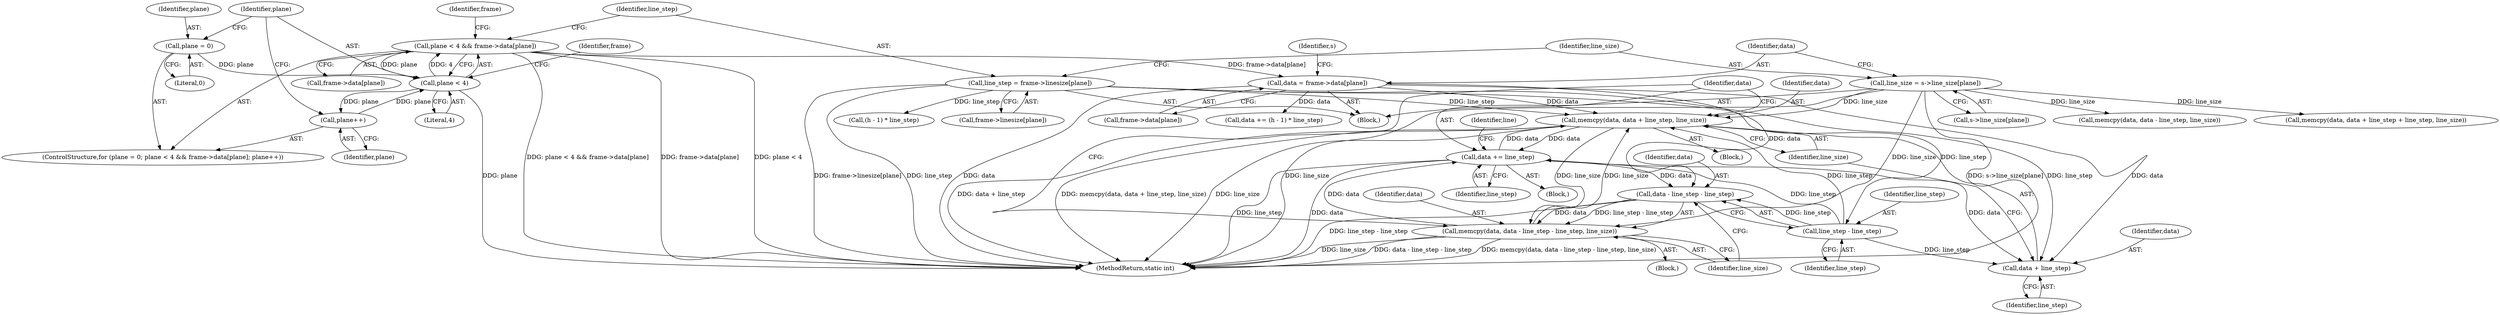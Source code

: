 digraph "1_FFmpeg_e43a0a232dbf6d3c161823c2e07c52e76227a1bc_2@API" {
"1000224" [label="(Call,memcpy(data, data + line_step, line_size))"];
"1000193" [label="(Call,data = frame->data[plane])"];
"1000167" [label="(Call,plane < 4 && frame->data[plane])"];
"1000168" [label="(Call,plane < 4)"];
"1000176" [label="(Call,plane++)"];
"1000164" [label="(Call,plane = 0)"];
"1000240" [label="(Call,data += line_step)"];
"1000236" [label="(Call,line_step - line_step)"];
"1000179" [label="(Call,line_step = frame->linesize[plane])"];
"1000224" [label="(Call,memcpy(data, data + line_step, line_size))"];
"1000186" [label="(Call,line_size = s->line_size[plane])"];
"1000232" [label="(Call,memcpy(data, data - line_step - line_step, line_size))"];
"1000234" [label="(Call,data - line_step - line_step)"];
"1000226" [label="(Call,data + line_step)"];
"1000238" [label="(Identifier,line_step)"];
"1000178" [label="(Block,)"];
"1000277" [label="(Call,memcpy(data, data + line_step + line_step, line_size))"];
"1000171" [label="(Call,frame->data[plane])"];
"1000195" [label="(Call,frame->data[plane])"];
"1000202" [label="(Identifier,s)"];
"1000299" [label="(MethodReturn,static int)"];
"1000163" [label="(ControlStructure,for (plane = 0; plane < 4 && frame->data[plane]; plane++))"];
"1000186" [label="(Call,line_size = s->line_size[plane])"];
"1000169" [label="(Identifier,plane)"];
"1000164" [label="(Call,plane = 0)"];
"1000227" [label="(Identifier,data)"];
"1000170" [label="(Literal,4)"];
"1000166" [label="(Literal,0)"];
"1000228" [label="(Identifier,line_step)"];
"1000224" [label="(Call,memcpy(data, data + line_step, line_size))"];
"1000180" [label="(Identifier,line_step)"];
"1000187" [label="(Identifier,line_size)"];
"1000290" [label="(Identifier,frame)"];
"1000165" [label="(Identifier,plane)"];
"1000231" [label="(Block,)"];
"1000226" [label="(Call,data + line_step)"];
"1000188" [label="(Call,s->line_size[plane])"];
"1000194" [label="(Identifier,data)"];
"1000247" [label="(Call,(h - 1) * line_step)"];
"1000214" [label="(Block,)"];
"1000234" [label="(Call,data - line_step - line_step)"];
"1000179" [label="(Call,line_step = frame->linesize[plane])"];
"1000167" [label="(Call,plane < 4 && frame->data[plane])"];
"1000173" [label="(Identifier,frame)"];
"1000245" [label="(Call,data += (h - 1) * line_step)"];
"1000237" [label="(Identifier,line_step)"];
"1000213" [label="(Identifier,line)"];
"1000181" [label="(Call,frame->linesize[plane])"];
"1000269" [label="(Call,memcpy(data, data - line_step, line_size))"];
"1000176" [label="(Call,plane++)"];
"1000225" [label="(Identifier,data)"];
"1000232" [label="(Call,memcpy(data, data - line_step - line_step, line_size))"];
"1000223" [label="(Block,)"];
"1000168" [label="(Call,plane < 4)"];
"1000233" [label="(Identifier,data)"];
"1000242" [label="(Identifier,line_step)"];
"1000235" [label="(Identifier,data)"];
"1000236" [label="(Call,line_step - line_step)"];
"1000241" [label="(Identifier,data)"];
"1000193" [label="(Call,data = frame->data[plane])"];
"1000229" [label="(Identifier,line_size)"];
"1000177" [label="(Identifier,plane)"];
"1000240" [label="(Call,data += line_step)"];
"1000239" [label="(Identifier,line_size)"];
"1000224" -> "1000223"  [label="AST: "];
"1000224" -> "1000229"  [label="CFG: "];
"1000225" -> "1000224"  [label="AST: "];
"1000226" -> "1000224"  [label="AST: "];
"1000229" -> "1000224"  [label="AST: "];
"1000241" -> "1000224"  [label="CFG: "];
"1000224" -> "1000299"  [label="DDG: data + line_step"];
"1000224" -> "1000299"  [label="DDG: memcpy(data, data + line_step, line_size)"];
"1000224" -> "1000299"  [label="DDG: line_size"];
"1000193" -> "1000224"  [label="DDG: data"];
"1000240" -> "1000224"  [label="DDG: data"];
"1000179" -> "1000224"  [label="DDG: line_step"];
"1000236" -> "1000224"  [label="DDG: line_step"];
"1000186" -> "1000224"  [label="DDG: line_size"];
"1000232" -> "1000224"  [label="DDG: line_size"];
"1000224" -> "1000232"  [label="DDG: line_size"];
"1000224" -> "1000240"  [label="DDG: data"];
"1000193" -> "1000178"  [label="AST: "];
"1000193" -> "1000195"  [label="CFG: "];
"1000194" -> "1000193"  [label="AST: "];
"1000195" -> "1000193"  [label="AST: "];
"1000202" -> "1000193"  [label="CFG: "];
"1000193" -> "1000299"  [label="DDG: data"];
"1000167" -> "1000193"  [label="DDG: frame->data[plane]"];
"1000193" -> "1000226"  [label="DDG: data"];
"1000193" -> "1000234"  [label="DDG: data"];
"1000193" -> "1000245"  [label="DDG: data"];
"1000167" -> "1000163"  [label="AST: "];
"1000167" -> "1000168"  [label="CFG: "];
"1000167" -> "1000171"  [label="CFG: "];
"1000168" -> "1000167"  [label="AST: "];
"1000171" -> "1000167"  [label="AST: "];
"1000180" -> "1000167"  [label="CFG: "];
"1000290" -> "1000167"  [label="CFG: "];
"1000167" -> "1000299"  [label="DDG: plane < 4"];
"1000167" -> "1000299"  [label="DDG: plane < 4 && frame->data[plane]"];
"1000167" -> "1000299"  [label="DDG: frame->data[plane]"];
"1000168" -> "1000167"  [label="DDG: plane"];
"1000168" -> "1000167"  [label="DDG: 4"];
"1000168" -> "1000170"  [label="CFG: "];
"1000169" -> "1000168"  [label="AST: "];
"1000170" -> "1000168"  [label="AST: "];
"1000173" -> "1000168"  [label="CFG: "];
"1000168" -> "1000299"  [label="DDG: plane"];
"1000176" -> "1000168"  [label="DDG: plane"];
"1000164" -> "1000168"  [label="DDG: plane"];
"1000168" -> "1000176"  [label="DDG: plane"];
"1000176" -> "1000163"  [label="AST: "];
"1000176" -> "1000177"  [label="CFG: "];
"1000177" -> "1000176"  [label="AST: "];
"1000169" -> "1000176"  [label="CFG: "];
"1000164" -> "1000163"  [label="AST: "];
"1000164" -> "1000166"  [label="CFG: "];
"1000165" -> "1000164"  [label="AST: "];
"1000166" -> "1000164"  [label="AST: "];
"1000169" -> "1000164"  [label="CFG: "];
"1000240" -> "1000214"  [label="AST: "];
"1000240" -> "1000242"  [label="CFG: "];
"1000241" -> "1000240"  [label="AST: "];
"1000242" -> "1000240"  [label="AST: "];
"1000213" -> "1000240"  [label="CFG: "];
"1000240" -> "1000299"  [label="DDG: line_step"];
"1000240" -> "1000299"  [label="DDG: data"];
"1000240" -> "1000226"  [label="DDG: data"];
"1000240" -> "1000234"  [label="DDG: data"];
"1000236" -> "1000240"  [label="DDG: line_step"];
"1000232" -> "1000240"  [label="DDG: data"];
"1000236" -> "1000234"  [label="AST: "];
"1000236" -> "1000238"  [label="CFG: "];
"1000237" -> "1000236"  [label="AST: "];
"1000238" -> "1000236"  [label="AST: "];
"1000234" -> "1000236"  [label="CFG: "];
"1000236" -> "1000226"  [label="DDG: line_step"];
"1000236" -> "1000234"  [label="DDG: line_step"];
"1000179" -> "1000236"  [label="DDG: line_step"];
"1000179" -> "1000178"  [label="AST: "];
"1000179" -> "1000181"  [label="CFG: "];
"1000180" -> "1000179"  [label="AST: "];
"1000181" -> "1000179"  [label="AST: "];
"1000187" -> "1000179"  [label="CFG: "];
"1000179" -> "1000299"  [label="DDG: frame->linesize[plane]"];
"1000179" -> "1000299"  [label="DDG: line_step"];
"1000179" -> "1000226"  [label="DDG: line_step"];
"1000179" -> "1000247"  [label="DDG: line_step"];
"1000186" -> "1000178"  [label="AST: "];
"1000186" -> "1000188"  [label="CFG: "];
"1000187" -> "1000186"  [label="AST: "];
"1000188" -> "1000186"  [label="AST: "];
"1000194" -> "1000186"  [label="CFG: "];
"1000186" -> "1000299"  [label="DDG: s->line_size[plane]"];
"1000186" -> "1000299"  [label="DDG: line_size"];
"1000186" -> "1000232"  [label="DDG: line_size"];
"1000186" -> "1000269"  [label="DDG: line_size"];
"1000186" -> "1000277"  [label="DDG: line_size"];
"1000232" -> "1000231"  [label="AST: "];
"1000232" -> "1000239"  [label="CFG: "];
"1000233" -> "1000232"  [label="AST: "];
"1000234" -> "1000232"  [label="AST: "];
"1000239" -> "1000232"  [label="AST: "];
"1000241" -> "1000232"  [label="CFG: "];
"1000232" -> "1000299"  [label="DDG: memcpy(data, data - line_step - line_step, line_size)"];
"1000232" -> "1000299"  [label="DDG: line_size"];
"1000232" -> "1000299"  [label="DDG: data - line_step - line_step"];
"1000234" -> "1000232"  [label="DDG: data"];
"1000234" -> "1000232"  [label="DDG: line_step - line_step"];
"1000235" -> "1000234"  [label="AST: "];
"1000239" -> "1000234"  [label="CFG: "];
"1000234" -> "1000299"  [label="DDG: line_step - line_step"];
"1000226" -> "1000228"  [label="CFG: "];
"1000227" -> "1000226"  [label="AST: "];
"1000228" -> "1000226"  [label="AST: "];
"1000229" -> "1000226"  [label="CFG: "];
}
